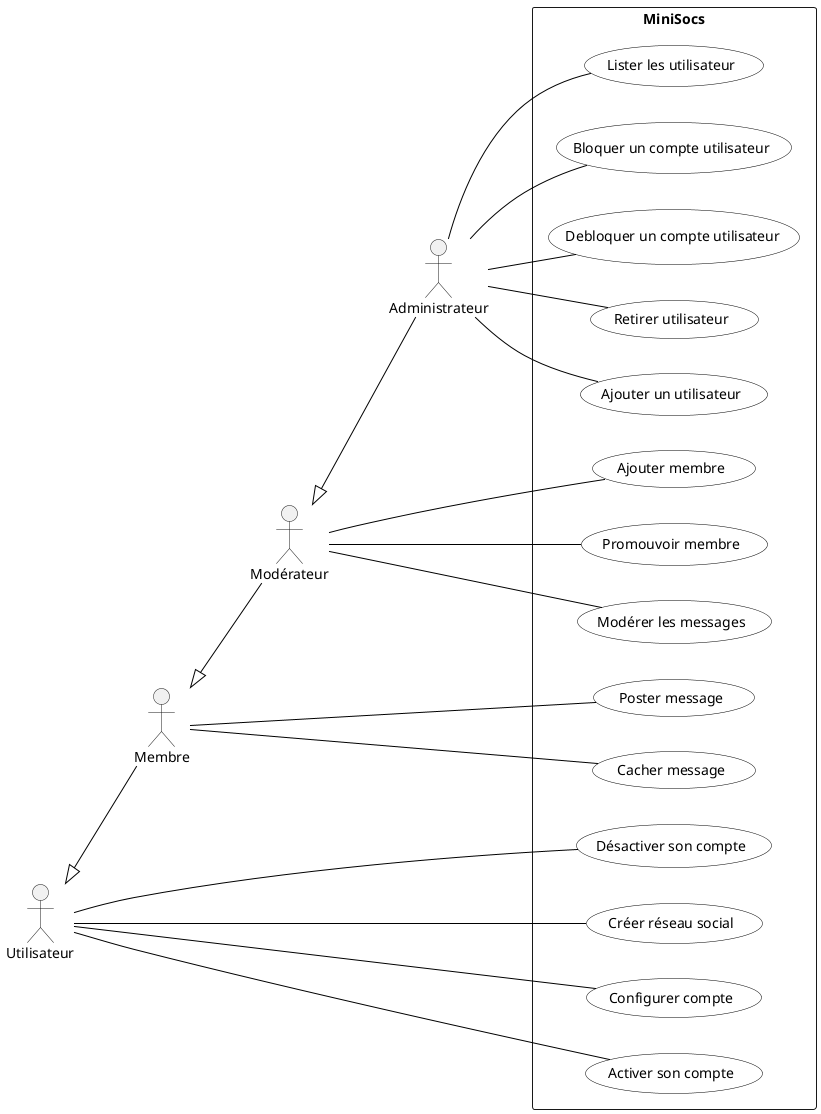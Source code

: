 @startuml

'Diagramme de cas d'utilisation (PlantUML)'

'Configuration charte graphique'
skinparam usecase {
BackgroundColor White
BorderColor Black
ArrowColor Black
ActorBackgroundColor<< Human >> Gold
}

left to right direction

'Déclaration des acteurs :'
actor Administrateur
actor Utilisateur
actor Membre
actor Modérateur
Modérateur <|-- Administrateur
Utilisateur <|-- Membre
Membre <|-- Modérateur


'Déclaration des cas d'utilisation dans le système'
rectangle "MiniSocs" {
:Administrateur: -- (Ajouter un utilisateur)
:Administrateur: -- (Lister les utilisateur)
:Administrateur: -- (Bloquer un compte utilisateur)
:Administrateur: --(Debloquer un compte utilisateur)
:Administrateur: --(Retirer utilisateur)
:Utilisateur:    -- (Désactiver son compte)
:Utilisateur: --(Créer réseau social)
:Utilisateur: --(Configurer compte)
:Membre: --(Poster message)
:Membre: --(Cacher message)
:Modérateur: --(Ajouter membre)
:Modérateur: --(Promouvoir membre)
:Modérateur: --(Modérer les messages)
:Utilisateur: --(Activer son compte)

@enduml
